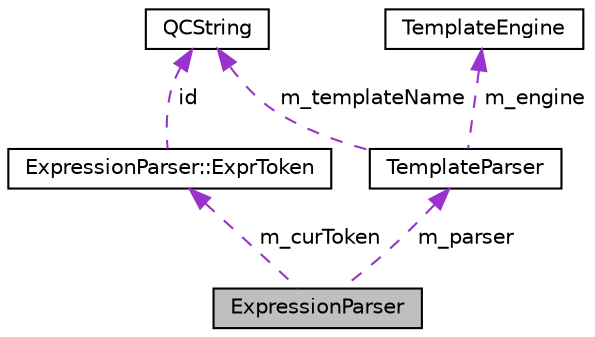 digraph "ExpressionParser"
{
 // INTERACTIVE_SVG=YES
 // LATEX_PDF_SIZE
  edge [fontname="Helvetica",fontsize="10",labelfontname="Helvetica",labelfontsize="10"];
  node [fontname="Helvetica",fontsize="10",shape=record];
  Node1 [label="ExpressionParser",height=0.2,width=0.4,color="black", fillcolor="grey75", style="filled", fontcolor="black",tooltip="Recursive decent parser for Django style template expressions."];
  Node2 -> Node1 [dir="back",color="darkorchid3",fontsize="10",style="dashed",label=" m_curToken" ,fontname="Helvetica"];
  Node2 [label="ExpressionParser::ExprToken",height=0.2,width=0.4,color="black", fillcolor="white", style="filled",URL="$d3/d2a/class_expression_parser_1_1_expr_token.html",tooltip="Class representing a token within an expression."];
  Node3 -> Node2 [dir="back",color="darkorchid3",fontsize="10",style="dashed",label=" id" ,fontname="Helvetica"];
  Node3 [label="QCString",height=0.2,width=0.4,color="black", fillcolor="white", style="filled",URL="$d9/d45/class_q_c_string.html",tooltip="This is an alternative implementation of QCString."];
  Node4 -> Node1 [dir="back",color="darkorchid3",fontsize="10",style="dashed",label=" m_parser" ,fontname="Helvetica"];
  Node4 [label="TemplateParser",height=0.2,width=0.4,color="black", fillcolor="white", style="filled",URL="$da/d25/class_template_parser.html",tooltip="Parser for templates"];
  Node3 -> Node4 [dir="back",color="darkorchid3",fontsize="10",style="dashed",label=" m_templateName" ,fontname="Helvetica"];
  Node5 -> Node4 [dir="back",color="darkorchid3",fontsize="10",style="dashed",label=" m_engine" ,fontname="Helvetica"];
  Node5 [label="TemplateEngine",height=0.2,width=0.4,color="black", fillcolor="white", style="filled",URL="$d0/d1d/class_template_engine.html",tooltip="Engine to create templates and template contexts."];
}
